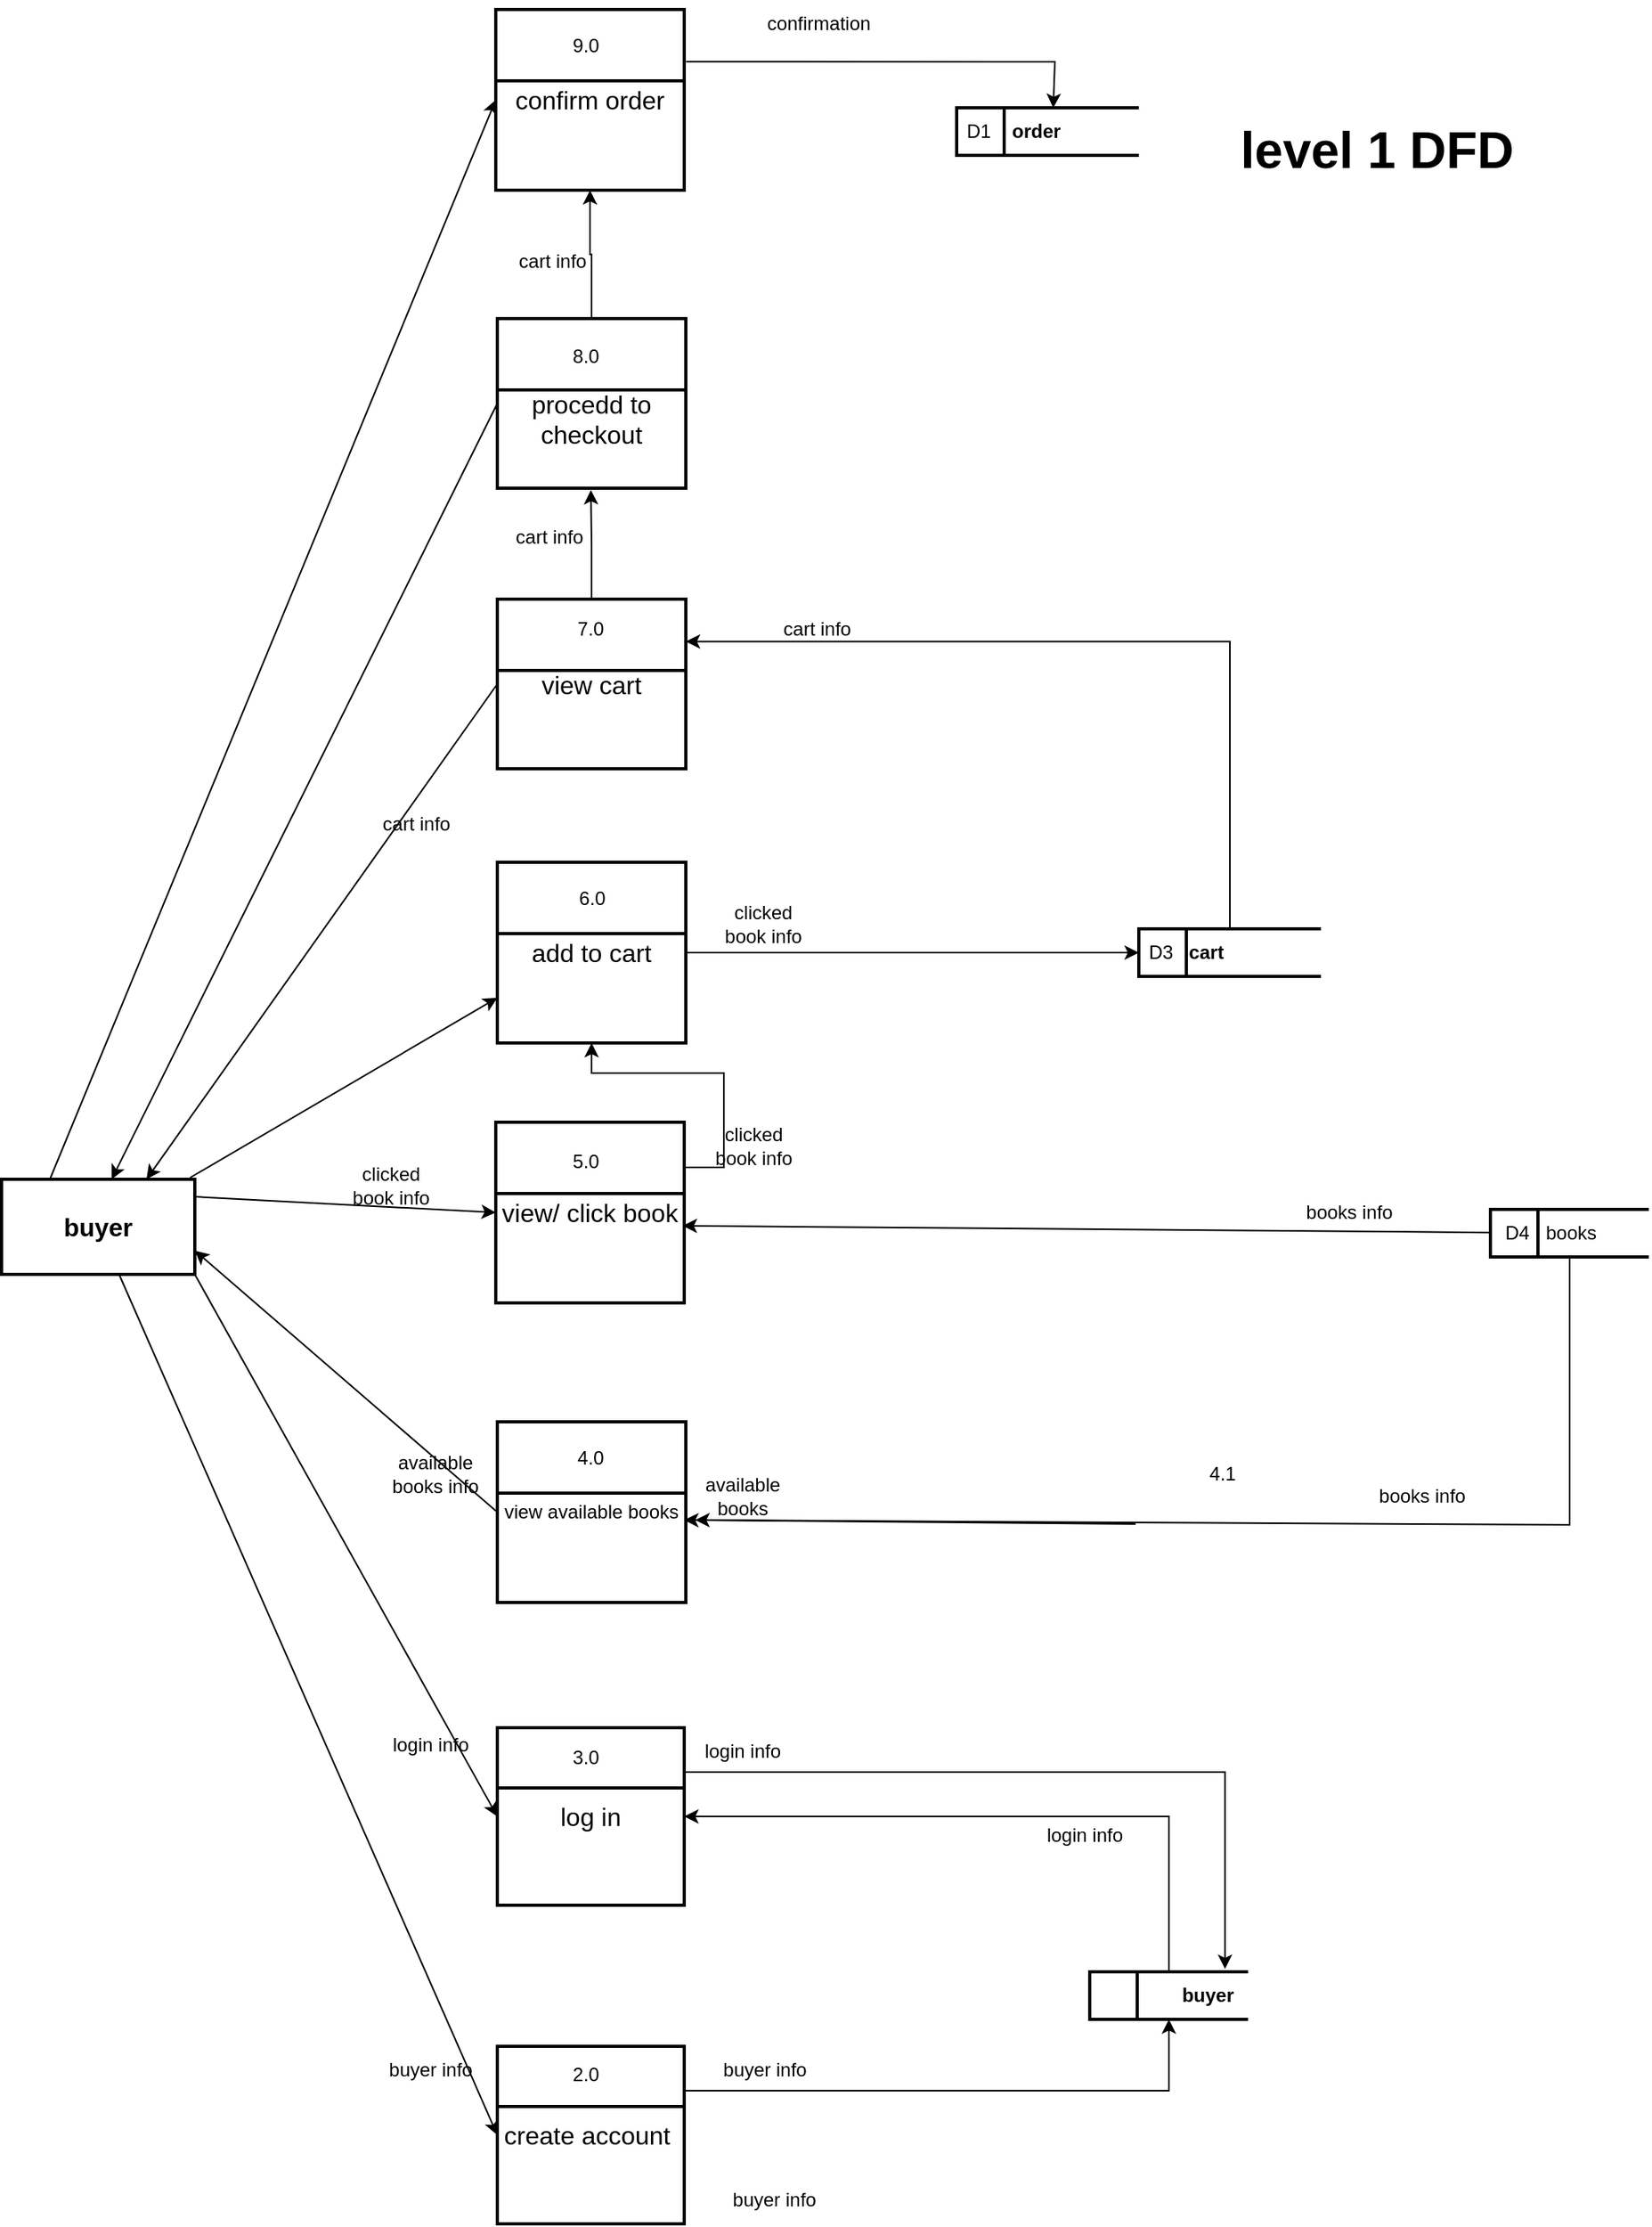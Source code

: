 <mxfile version="24.7.8">
  <diagram name="Page-1" id="5a8SUEydTBM5Mbdg6vdA">
    <mxGraphModel dx="3390" dy="2715" grid="0" gridSize="10" guides="1" tooltips="1" connect="1" arrows="1" fold="1" page="0" pageScale="1" pageWidth="827" pageHeight="1169" math="0" shadow="0">
      <root>
        <mxCell id="0" />
        <mxCell id="1" parent="0" />
        <mxCell id="0QgKimpwkoEhEV1Tv8lo-11" value="&lt;b&gt;&lt;font style=&quot;font-size: 32px;&quot;&gt;level 1 DFD&lt;/font&gt;&lt;/b&gt;" style="text;html=1;align=center;verticalAlign=middle;resizable=0;points=[];autosize=1;strokeColor=none;fillColor=none;fontSize=16;labelBackgroundColor=none;" parent="1" vertex="1">
          <mxGeometry x="170.5" y="-850" width="191" height="50" as="geometry" />
        </mxCell>
        <mxCell id="IVCb8C8DBGEB2nKKx3dU-30" style="edgeStyle=none;rounded=0;orthogonalLoop=1;jettySize=auto;html=1;exitX=1;exitY=1;exitDx=0;exitDy=0;entryX=0;entryY=0.5;entryDx=0;entryDy=0;" parent="1" source="0QgKimpwkoEhEV1Tv8lo-12" target="0QgKimpwkoEhEV1Tv8lo-20" edge="1">
          <mxGeometry relative="1" as="geometry" />
        </mxCell>
        <mxCell id="IVCb8C8DBGEB2nKKx3dU-31" style="edgeStyle=none;rounded=0;orthogonalLoop=1;jettySize=auto;html=1;entryX=0;entryY=0.5;entryDx=0;entryDy=0;" parent="1" source="0QgKimpwkoEhEV1Tv8lo-12" target="0QgKimpwkoEhEV1Tv8lo-15" edge="1">
          <mxGeometry relative="1" as="geometry" />
        </mxCell>
        <mxCell id="IVCb8C8DBGEB2nKKx3dU-35" style="edgeStyle=none;rounded=0;orthogonalLoop=1;jettySize=auto;html=1;entryX=0;entryY=0.5;entryDx=0;entryDy=0;exitX=1;exitY=0.183;exitDx=0;exitDy=0;exitPerimeter=0;" parent="1" source="0QgKimpwkoEhEV1Tv8lo-12" target="0QgKimpwkoEhEV1Tv8lo-44" edge="1">
          <mxGeometry relative="1" as="geometry">
            <Array as="points" />
          </mxGeometry>
        </mxCell>
        <mxCell id="IVCb8C8DBGEB2nKKx3dU-80" style="edgeStyle=none;rounded=0;orthogonalLoop=1;jettySize=auto;html=1;exitX=0.25;exitY=0;exitDx=0;exitDy=0;entryX=0;entryY=0.5;entryDx=0;entryDy=0;" parent="1" source="0QgKimpwkoEhEV1Tv8lo-12" target="IVCb8C8DBGEB2nKKx3dU-78" edge="1">
          <mxGeometry relative="1" as="geometry">
            <mxPoint x="-501.716" y="-574.5" as="sourcePoint" />
          </mxGeometry>
        </mxCell>
        <mxCell id="0QgKimpwkoEhEV1Tv8lo-12" value="&lt;span style=&quot;font-size: 16px;&quot;&gt;&lt;b&gt;buyer&lt;/b&gt;&lt;/span&gt;" style="rounded=0;whiteSpace=wrap;html=1;strokeWidth=2;labelBackgroundColor=none;" parent="1" vertex="1">
          <mxGeometry x="-602" y="-176" width="122" height="60" as="geometry" />
        </mxCell>
        <mxCell id="ee9ZjSAX5tZKKtO9ktXa-1" style="edgeStyle=orthogonalEdgeStyle;rounded=0;orthogonalLoop=1;jettySize=auto;html=1;exitX=0.5;exitY=0;exitDx=0;exitDy=0;entryX=1;entryY=0.5;entryDx=0;entryDy=0;" parent="1" source="0QgKimpwkoEhEV1Tv8lo-14" target="0QgKimpwkoEhEV1Tv8lo-20" edge="1">
          <mxGeometry relative="1" as="geometry" />
        </mxCell>
        <mxCell id="0QgKimpwkoEhEV1Tv8lo-14" value="&lt;b&gt;&lt;span style=&quot;white-space: pre;&quot;&gt;&#x9;&lt;/span&gt;&lt;span style=&quot;white-space: pre;&quot;&gt;&#x9;&lt;/span&gt;buyer&lt;/b&gt;" style="html=1;dashed=0;whiteSpace=wrap;shape=mxgraph.dfd.dataStoreID;align=left;spacingLeft=3;points=[[0,0],[0.5,0],[1,0],[0,0.5],[1,0.5],[0,1],[0.5,1],[1,1]];strokeWidth=2;labelBackgroundColor=none;" parent="1" vertex="1">
          <mxGeometry x="85" y="324" width="100" height="30" as="geometry" />
        </mxCell>
        <mxCell id="0QgKimpwkoEhEV1Tv8lo-15" value="&lt;font style=&quot;font-size: 16px;&quot;&gt;create account&amp;nbsp;&lt;/font&gt;" style="shape=internalStorage;whiteSpace=wrap;html=1;backgroundOutline=1;dx=0;dy=38;strokeWidth=2;labelBackgroundColor=none;" parent="1" vertex="1">
          <mxGeometry x="-289" y="371" width="118" height="112" as="geometry" />
        </mxCell>
        <mxCell id="Yw3bG8DfbvIrN_ZVLXQz-2" style="edgeStyle=orthogonalEdgeStyle;rounded=0;orthogonalLoop=1;jettySize=auto;html=1;exitX=1;exitY=0.25;exitDx=0;exitDy=0;entryX=0.854;entryY=-0.06;entryDx=0;entryDy=0;entryPerimeter=0;" parent="1" source="0QgKimpwkoEhEV1Tv8lo-20" target="0QgKimpwkoEhEV1Tv8lo-14" edge="1">
          <mxGeometry relative="1" as="geometry">
            <mxPoint x="-90" y="198" as="targetPoint" />
          </mxGeometry>
        </mxCell>
        <mxCell id="0QgKimpwkoEhEV1Tv8lo-20" value="&lt;font style=&quot;font-size: 16px;&quot;&gt;log in&lt;/font&gt;" style="shape=internalStorage;whiteSpace=wrap;html=1;backgroundOutline=1;dx=0;dy=38;strokeWidth=2;labelBackgroundColor=none;" parent="1" vertex="1">
          <mxGeometry x="-289" y="170" width="118" height="112" as="geometry" />
        </mxCell>
        <mxCell id="IVCb8C8DBGEB2nKKx3dU-76" style="edgeStyle=none;rounded=0;orthogonalLoop=1;jettySize=auto;html=1;entryX=0;entryY=1;entryDx=0;entryDy=0;" parent="1" source="0QgKimpwkoEhEV1Tv8lo-64" target="Yw3bG8DfbvIrN_ZVLXQz-35" edge="1">
          <mxGeometry relative="1" as="geometry">
            <Array as="points">
              <mxPoint x="388" y="42" />
            </Array>
            <mxPoint x="233" y="42" as="targetPoint" />
          </mxGeometry>
        </mxCell>
        <mxCell id="0QgKimpwkoEhEV1Tv8lo-64" value="&amp;nbsp; &amp;nbsp; &amp;nbsp; &amp;nbsp; &amp;nbsp;books" style="html=1;dashed=0;whiteSpace=wrap;shape=mxgraph.dfd.dataStoreID;align=left;spacingLeft=3;points=[[0,0],[0.5,0],[1,0],[0,0.5],[1,0.5],[0,1],[0.5,1],[1,1]];strokeWidth=2;labelBackgroundColor=none;" parent="1" vertex="1">
          <mxGeometry x="338" y="-157" width="100" height="30" as="geometry" />
        </mxCell>
        <mxCell id="IVCb8C8DBGEB2nKKx3dU-37" style="edgeStyle=none;rounded=0;orthogonalLoop=1;jettySize=auto;html=1;entryX=1;entryY=0.75;entryDx=0;entryDy=0;exitX=0;exitY=0.5;exitDx=0;exitDy=0;" parent="1" source="0QgKimpwkoEhEV1Tv8lo-67" target="0QgKimpwkoEhEV1Tv8lo-12" edge="1">
          <mxGeometry relative="1" as="geometry" />
        </mxCell>
        <mxCell id="0QgKimpwkoEhEV1Tv8lo-67" value="&lt;div&gt;view available books&lt;/div&gt;" style="shape=internalStorage;whiteSpace=wrap;html=1;backgroundOutline=1;dx=0;dy=45;strokeWidth=2;labelBackgroundColor=none;" parent="1" vertex="1">
          <mxGeometry x="-289" y="-23" width="119" height="114" as="geometry" />
        </mxCell>
        <mxCell id="0QgKimpwkoEhEV1Tv8lo-70" style="edgeStyle=none;curved=1;rounded=0;orthogonalLoop=1;jettySize=auto;html=1;exitX=0;exitY=0.75;exitDx=0;exitDy=0;fontSize=12;startSize=8;endSize=8;labelBackgroundColor=none;fontColor=default;" parent="1" source="0QgKimpwkoEhEV1Tv8lo-67" target="0QgKimpwkoEhEV1Tv8lo-67" edge="1">
          <mxGeometry relative="1" as="geometry" />
        </mxCell>
        <mxCell id="IVCb8C8DBGEB2nKKx3dU-50" style="edgeStyle=none;rounded=0;orthogonalLoop=1;jettySize=auto;html=1;exitX=0;exitY=0.5;exitDx=0;exitDy=0;entryX=0.75;entryY=0;entryDx=0;entryDy=0;" parent="1" source="IVCb8C8DBGEB2nKKx3dU-10" target="0QgKimpwkoEhEV1Tv8lo-12" edge="1">
          <mxGeometry relative="1" as="geometry">
            <mxPoint x="279" y="-583" as="targetPoint" />
          </mxGeometry>
        </mxCell>
        <mxCell id="wmI9wpp7zhTLXnRo9IfW-16" style="edgeStyle=orthogonalEdgeStyle;rounded=0;orthogonalLoop=1;jettySize=auto;html=1;exitX=0.5;exitY=0;exitDx=0;exitDy=0;" parent="1" source="IVCb8C8DBGEB2nKKx3dU-10" edge="1">
          <mxGeometry relative="1" as="geometry">
            <mxPoint x="-229.947" y="-610.842" as="targetPoint" />
          </mxGeometry>
        </mxCell>
        <mxCell id="IVCb8C8DBGEB2nKKx3dU-10" value="&lt;font style=&quot;font-size: 16px;&quot;&gt;view cart&lt;/font&gt;" style="shape=internalStorage;whiteSpace=wrap;html=1;backgroundOutline=1;dx=0;dy=45;strokeWidth=2;labelBackgroundColor=none;" parent="1" vertex="1">
          <mxGeometry x="-289" y="-542" width="119" height="107" as="geometry" />
        </mxCell>
        <mxCell id="IVCb8C8DBGEB2nKKx3dU-41" style="edgeStyle=none;rounded=0;orthogonalLoop=1;jettySize=auto;html=1;exitX=1;exitY=0.5;exitDx=0;exitDy=0;entryX=0;entryY=0.5;entryDx=0;entryDy=0;" parent="1" source="IVCb8C8DBGEB2nKKx3dU-11" target="IVCb8C8DBGEB2nKKx3dU-14" edge="1">
          <mxGeometry relative="1" as="geometry" />
        </mxCell>
        <mxCell id="IVCb8C8DBGEB2nKKx3dU-11" value="&lt;font style=&quot;font-size: 16px;&quot;&gt;add to cart&lt;/font&gt;" style="shape=internalStorage;whiteSpace=wrap;html=1;backgroundOutline=1;dx=0;dy=45;strokeWidth=2;labelBackgroundColor=none;" parent="1" vertex="1">
          <mxGeometry x="-289" y="-376" width="119" height="114" as="geometry" />
        </mxCell>
        <mxCell id="Yw3bG8DfbvIrN_ZVLXQz-14" style="edgeStyle=orthogonalEdgeStyle;rounded=0;orthogonalLoop=1;jettySize=auto;html=1;exitX=0.5;exitY=0;exitDx=0;exitDy=0;entryX=1;entryY=0.25;entryDx=0;entryDy=0;" parent="1" source="IVCb8C8DBGEB2nKKx3dU-14" target="IVCb8C8DBGEB2nKKx3dU-10" edge="1">
          <mxGeometry relative="1" as="geometry" />
        </mxCell>
        <mxCell id="IVCb8C8DBGEB2nKKx3dU-14" value="&lt;b&gt;&amp;nbsp; &amp;nbsp; &amp;nbsp; &amp;nbsp; cart&lt;/b&gt;" style="html=1;dashed=0;whiteSpace=wrap;shape=mxgraph.dfd.dataStoreID;align=left;spacingLeft=3;points=[[0,0],[0.5,0],[1,0],[0,0.5],[1,0.5],[0,1],[0.5,1],[1,1]];strokeWidth=2;labelBackgroundColor=none;" parent="1" vertex="1">
          <mxGeometry x="116" y="-334" width="115" height="30" as="geometry" />
        </mxCell>
        <mxCell id="IVCb8C8DBGEB2nKKx3dU-36" style="edgeStyle=none;rounded=0;orthogonalLoop=1;jettySize=auto;html=1;exitX=0.5;exitY=1;exitDx=0;exitDy=0;" parent="1" source="0QgKimpwkoEhEV1Tv8lo-67" target="0QgKimpwkoEhEV1Tv8lo-67" edge="1">
          <mxGeometry relative="1" as="geometry" />
        </mxCell>
        <mxCell id="IVCb8C8DBGEB2nKKx3dU-44" style="edgeStyle=none;rounded=0;orthogonalLoop=1;jettySize=auto;html=1;entryX=0.992;entryY=0.573;entryDx=0;entryDy=0;entryPerimeter=0;" parent="1" source="0QgKimpwkoEhEV1Tv8lo-64" target="0QgKimpwkoEhEV1Tv8lo-44" edge="1">
          <mxGeometry relative="1" as="geometry" />
        </mxCell>
        <mxCell id="IVCb8C8DBGEB2nKKx3dU-77" style="edgeStyle=none;rounded=0;orthogonalLoop=1;jettySize=auto;html=1;" parent="1" edge="1">
          <mxGeometry relative="1" as="geometry">
            <mxPoint x="-171" y="39" as="targetPoint" />
            <mxPoint x="114" y="41.482" as="sourcePoint" />
          </mxGeometry>
        </mxCell>
        <mxCell id="IVCb8C8DBGEB2nKKx3dU-73" style="edgeStyle=none;curved=1;rounded=0;orthogonalLoop=1;jettySize=auto;html=1;exitX=0;exitY=0.75;exitDx=0;exitDy=0;fontSize=12;startSize=8;endSize=8;labelBackgroundColor=none;fontColor=default;" parent="1" edge="1">
          <mxGeometry relative="1" as="geometry">
            <mxPoint x="114" y="70.5" as="sourcePoint" />
            <mxPoint x="114" y="70.5" as="targetPoint" />
          </mxGeometry>
        </mxCell>
        <mxCell id="IVCb8C8DBGEB2nKKx3dU-74" style="edgeStyle=none;rounded=0;orthogonalLoop=1;jettySize=auto;html=1;exitX=0.5;exitY=1;exitDx=0;exitDy=0;" parent="1" edge="1">
          <mxGeometry relative="1" as="geometry">
            <mxPoint x="173.5" y="99" as="sourcePoint" />
            <mxPoint x="173.5" y="99" as="targetPoint" />
          </mxGeometry>
        </mxCell>
        <mxCell id="IVCb8C8DBGEB2nKKx3dU-83" style="edgeStyle=none;rounded=0;orthogonalLoop=1;jettySize=auto;html=1;exitX=1.01;exitY=0.288;exitDx=0;exitDy=0;entryX=0.53;entryY=0.003;entryDx=0;entryDy=0;entryPerimeter=0;exitPerimeter=0;" parent="1" source="IVCb8C8DBGEB2nKKx3dU-78" target="IVCb8C8DBGEB2nKKx3dU-81" edge="1">
          <mxGeometry relative="1" as="geometry">
            <Array as="points">
              <mxPoint x="63" y="-881" />
            </Array>
            <mxPoint x="60.5" y="-888" as="targetPoint" />
          </mxGeometry>
        </mxCell>
        <mxCell id="IVCb8C8DBGEB2nKKx3dU-78" value="&lt;span style=&quot;font-size: 16px;&quot;&gt;confirm order&lt;/span&gt;" style="shape=internalStorage;whiteSpace=wrap;html=1;backgroundOutline=1;dx=0;dy=45;strokeWidth=2;labelBackgroundColor=none;" parent="1" vertex="1">
          <mxGeometry x="-290" y="-914" width="119" height="114" as="geometry" />
        </mxCell>
        <mxCell id="IVCb8C8DBGEB2nKKx3dU-81" value="&lt;b&gt;&amp;nbsp; &amp;nbsp; &amp;nbsp; &amp;nbsp; &amp;nbsp;order&lt;/b&gt;" style="html=1;dashed=0;whiteSpace=wrap;shape=mxgraph.dfd.dataStoreID;align=left;spacingLeft=3;points=[[0,0],[0.5,0],[1,0],[0,0.5],[1,0.5],[0,1],[0.5,1],[1,1]];strokeWidth=2;labelBackgroundColor=none;" parent="1" vertex="1">
          <mxGeometry x="1" y="-852" width="115" height="30" as="geometry" />
        </mxCell>
        <mxCell id="0QgKimpwkoEhEV1Tv8lo-44" value="&lt;font style=&quot;font-size: 16px;&quot;&gt;view/ click book&lt;/font&gt;" style="shape=internalStorage;whiteSpace=wrap;html=1;backgroundOutline=1;dx=0;dy=45;strokeWidth=2;labelBackgroundColor=none;" parent="1" vertex="1">
          <mxGeometry x="-290" y="-212" width="119" height="114" as="geometry" />
        </mxCell>
        <mxCell id="Yw3bG8DfbvIrN_ZVLXQz-4" style="edgeStyle=orthogonalEdgeStyle;rounded=0;orthogonalLoop=1;jettySize=auto;html=1;exitX=1;exitY=0.25;exitDx=0;exitDy=0;entryX=0.5;entryY=1;entryDx=0;entryDy=0;" parent="1" source="0QgKimpwkoEhEV1Tv8lo-15" target="0QgKimpwkoEhEV1Tv8lo-14" edge="1">
          <mxGeometry relative="1" as="geometry" />
        </mxCell>
        <mxCell id="Yw3bG8DfbvIrN_ZVLXQz-17" style="edgeStyle=orthogonalEdgeStyle;rounded=0;orthogonalLoop=1;jettySize=auto;html=1;exitX=1;exitY=0.25;exitDx=0;exitDy=0;entryX=0.5;entryY=1;entryDx=0;entryDy=0;" parent="1" source="0QgKimpwkoEhEV1Tv8lo-44" target="IVCb8C8DBGEB2nKKx3dU-11" edge="1">
          <mxGeometry relative="1" as="geometry">
            <Array as="points">
              <mxPoint x="-146" y="-183" />
              <mxPoint x="-146" y="-243" />
              <mxPoint x="-230" y="-243" />
            </Array>
          </mxGeometry>
        </mxCell>
        <mxCell id="Yw3bG8DfbvIrN_ZVLXQz-22" value="buyer info" style="text;html=1;align=center;verticalAlign=middle;whiteSpace=wrap;rounded=0;" parent="1" vertex="1">
          <mxGeometry x="-361" y="371" width="60" height="30" as="geometry" />
        </mxCell>
        <mxCell id="Yw3bG8DfbvIrN_ZVLXQz-24" value="buyer info" style="text;html=1;align=center;verticalAlign=middle;whiteSpace=wrap;rounded=0;" parent="1" vertex="1">
          <mxGeometry x="-144" y="453" width="60" height="30" as="geometry" />
        </mxCell>
        <mxCell id="Yw3bG8DfbvIrN_ZVLXQz-25" value="buyer info" style="text;html=1;align=center;verticalAlign=middle;whiteSpace=wrap;rounded=0;" parent="1" vertex="1">
          <mxGeometry x="-150" y="371" width="60" height="30" as="geometry" />
        </mxCell>
        <mxCell id="Yw3bG8DfbvIrN_ZVLXQz-26" value="login info" style="text;html=1;align=center;verticalAlign=middle;whiteSpace=wrap;rounded=0;" parent="1" vertex="1">
          <mxGeometry x="-361" y="166" width="60" height="30" as="geometry" />
        </mxCell>
        <mxCell id="Yw3bG8DfbvIrN_ZVLXQz-28" value="login info" style="text;html=1;align=center;verticalAlign=middle;whiteSpace=wrap;rounded=0;" parent="1" vertex="1">
          <mxGeometry x="-164" y="170" width="60" height="30" as="geometry" />
        </mxCell>
        <mxCell id="Yw3bG8DfbvIrN_ZVLXQz-30" value="login info" style="text;html=1;align=center;verticalAlign=middle;whiteSpace=wrap;rounded=0;" parent="1" vertex="1">
          <mxGeometry x="52" y="223" width="60" height="30" as="geometry" />
        </mxCell>
        <mxCell id="Yw3bG8DfbvIrN_ZVLXQz-33" value="available books info" style="text;html=1;align=center;verticalAlign=middle;whiteSpace=wrap;rounded=0;" parent="1" vertex="1">
          <mxGeometry x="-358" y="-5" width="60" height="30" as="geometry" />
        </mxCell>
        <mxCell id="Yw3bG8DfbvIrN_ZVLXQz-35" value="available books" style="text;html=1;align=center;verticalAlign=middle;whiteSpace=wrap;rounded=0;" parent="1" vertex="1">
          <mxGeometry x="-164" y="9" width="60" height="30" as="geometry" />
        </mxCell>
        <mxCell id="Yw3bG8DfbvIrN_ZVLXQz-37" value="books info" style="text;html=1;align=center;verticalAlign=middle;whiteSpace=wrap;rounded=0;" parent="1" vertex="1">
          <mxGeometry x="265" y="9" width="60" height="30" as="geometry" />
        </mxCell>
        <mxCell id="Yw3bG8DfbvIrN_ZVLXQz-38" value="books info" style="text;html=1;align=center;verticalAlign=middle;whiteSpace=wrap;rounded=0;" parent="1" vertex="1">
          <mxGeometry x="219" y="-170" width="60" height="30" as="geometry" />
        </mxCell>
        <mxCell id="Yw3bG8DfbvIrN_ZVLXQz-39" value="clicked book info" style="text;html=1;align=center;verticalAlign=middle;whiteSpace=wrap;rounded=0;" parent="1" vertex="1">
          <mxGeometry x="-385" y="-187" width="58" height="30" as="geometry" />
        </mxCell>
        <mxCell id="Yw3bG8DfbvIrN_ZVLXQz-43" value="clicked book info" style="text;html=1;align=center;verticalAlign=middle;whiteSpace=wrap;rounded=0;" parent="1" vertex="1">
          <mxGeometry x="-151" y="-352" width="60" height="30" as="geometry" />
        </mxCell>
        <mxCell id="Yw3bG8DfbvIrN_ZVLXQz-46" value="confirmation" style="text;html=1;align=center;verticalAlign=middle;whiteSpace=wrap;rounded=0;" parent="1" vertex="1">
          <mxGeometry x="-116" y="-920" width="60" height="30" as="geometry" />
        </mxCell>
        <mxCell id="Yw3bG8DfbvIrN_ZVLXQz-47" value="cart info" style="text;html=1;align=center;verticalAlign=middle;whiteSpace=wrap;rounded=0;" parent="1" vertex="1">
          <mxGeometry x="-370" y="-415" width="60" height="30" as="geometry" />
        </mxCell>
        <mxCell id="Yw3bG8DfbvIrN_ZVLXQz-48" value="cart info" style="text;html=1;align=center;verticalAlign=middle;whiteSpace=wrap;rounded=0;" parent="1" vertex="1">
          <mxGeometry x="-117" y="-538" width="60" height="30" as="geometry" />
        </mxCell>
        <mxCell id="DRoF5h4D-uH2BKeEe5Hj-6" value="2.0" style="text;html=1;align=center;verticalAlign=middle;whiteSpace=wrap;rounded=0;" parent="1" vertex="1">
          <mxGeometry x="-263" y="374" width="60" height="30" as="geometry" />
        </mxCell>
        <mxCell id="DRoF5h4D-uH2BKeEe5Hj-7" value="3.0" style="text;html=1;align=center;verticalAlign=middle;whiteSpace=wrap;rounded=0;" parent="1" vertex="1">
          <mxGeometry x="-263" y="174" width="60" height="30" as="geometry" />
        </mxCell>
        <mxCell id="DRoF5h4D-uH2BKeEe5Hj-8" value="4.1" style="text;html=1;align=center;verticalAlign=middle;whiteSpace=wrap;rounded=0;" parent="1" vertex="1">
          <mxGeometry x="139" y="-5" width="60" height="30" as="geometry" />
        </mxCell>
        <mxCell id="DRoF5h4D-uH2BKeEe5Hj-9" value="4.0" style="text;html=1;align=center;verticalAlign=middle;whiteSpace=wrap;rounded=0;" parent="1" vertex="1">
          <mxGeometry x="-260.5" y="-15" width="60" height="30" as="geometry" />
        </mxCell>
        <mxCell id="DRoF5h4D-uH2BKeEe5Hj-10" value="6.0" style="text;html=1;align=center;verticalAlign=middle;whiteSpace=wrap;rounded=0;" parent="1" vertex="1">
          <mxGeometry x="-259.5" y="-368" width="60" height="30" as="geometry" />
        </mxCell>
        <mxCell id="DRoF5h4D-uH2BKeEe5Hj-11" value="5.0" style="text;html=1;align=center;verticalAlign=middle;whiteSpace=wrap;rounded=0;" parent="1" vertex="1">
          <mxGeometry x="-263" y="-202" width="60" height="30" as="geometry" />
        </mxCell>
        <mxCell id="DRoF5h4D-uH2BKeEe5Hj-16" value="7.0" style="text;html=1;align=center;verticalAlign=middle;whiteSpace=wrap;rounded=0;" parent="1" vertex="1">
          <mxGeometry x="-260.5" y="-538" width="60" height="30" as="geometry" />
        </mxCell>
        <mxCell id="wmI9wpp7zhTLXnRo9IfW-18" style="edgeStyle=orthogonalEdgeStyle;rounded=0;orthogonalLoop=1;jettySize=auto;html=1;exitX=0.5;exitY=0;exitDx=0;exitDy=0;entryX=0.5;entryY=1;entryDx=0;entryDy=0;" parent="1" source="TXvVg1PiItPzL4yObo3--3" target="IVCb8C8DBGEB2nKKx3dU-78" edge="1">
          <mxGeometry relative="1" as="geometry" />
        </mxCell>
        <mxCell id="TXvVg1PiItPzL4yObo3--3" value="&lt;div&gt;&lt;font style=&quot;font-size: 16px;&quot;&gt;&lt;br&gt;&lt;/font&gt;&lt;/div&gt;&lt;font style=&quot;font-size: 16px;&quot;&gt;procedd to checkout&lt;/font&gt;" style="shape=internalStorage;whiteSpace=wrap;html=1;backgroundOutline=1;dx=0;dy=45;strokeWidth=2;labelBackgroundColor=none;" parent="1" vertex="1">
          <mxGeometry x="-289" y="-719" width="119" height="107" as="geometry" />
        </mxCell>
        <mxCell id="TXvVg1PiItPzL4yObo3--4" style="edgeStyle=none;rounded=0;orthogonalLoop=1;jettySize=auto;html=1;exitX=0;exitY=0.5;exitDx=0;exitDy=0;entryX=0.702;entryY=-0.018;entryDx=0;entryDy=0;entryPerimeter=0;" parent="1" source="TXvVg1PiItPzL4yObo3--3" edge="1">
          <mxGeometry relative="1" as="geometry">
            <mxPoint x="-532.5" y="-176" as="targetPoint" />
            <mxPoint x="-345.5" y="-832" as="sourcePoint" />
          </mxGeometry>
        </mxCell>
        <mxCell id="TXvVg1PiItPzL4yObo3--5" value="8.0" style="text;html=1;align=center;verticalAlign=middle;whiteSpace=wrap;rounded=0;" parent="1" vertex="1">
          <mxGeometry x="-263" y="-710" width="60" height="30" as="geometry" />
        </mxCell>
        <mxCell id="XvehVMpuPs54WJjvIu0x-2" value="9.0" style="text;html=1;align=center;verticalAlign=middle;whiteSpace=wrap;rounded=0;" parent="1" vertex="1">
          <mxGeometry x="-263" y="-906" width="60" height="30" as="geometry" />
        </mxCell>
        <mxCell id="GQG8uqT26CS6RamLYZfu-1" value="D1" style="text;html=1;align=center;verticalAlign=middle;whiteSpace=wrap;rounded=0;" parent="1" vertex="1">
          <mxGeometry x="-15" y="-852" width="60" height="30" as="geometry" />
        </mxCell>
        <mxCell id="GQG8uqT26CS6RamLYZfu-2" value="D4" style="text;html=1;align=center;verticalAlign=middle;whiteSpace=wrap;rounded=0;" parent="1" vertex="1">
          <mxGeometry x="325" y="-157" width="60" height="30" as="geometry" />
        </mxCell>
        <mxCell id="GQG8uqT26CS6RamLYZfu-3" value="D3" style="text;html=1;align=center;verticalAlign=middle;whiteSpace=wrap;rounded=0;" parent="1" vertex="1">
          <mxGeometry x="100" y="-334" width="60" height="30" as="geometry" />
        </mxCell>
        <mxCell id="wmI9wpp7zhTLXnRo9IfW-4" value="" style="endArrow=classic;html=1;rounded=0;entryX=0;entryY=0.75;entryDx=0;entryDy=0;" parent="1" target="IVCb8C8DBGEB2nKKx3dU-11" edge="1">
          <mxGeometry width="50" height="50" relative="1" as="geometry">
            <mxPoint x="-483" y="-177" as="sourcePoint" />
            <mxPoint x="143" y="-147" as="targetPoint" />
          </mxGeometry>
        </mxCell>
        <mxCell id="wmI9wpp7zhTLXnRo9IfW-15" value="clicked book info" style="text;html=1;align=center;verticalAlign=middle;whiteSpace=wrap;rounded=0;" parent="1" vertex="1">
          <mxGeometry x="-157" y="-212" width="60" height="30" as="geometry" />
        </mxCell>
        <mxCell id="wmI9wpp7zhTLXnRo9IfW-17" value="cart info" style="text;html=1;align=center;verticalAlign=middle;whiteSpace=wrap;rounded=0;" parent="1" vertex="1">
          <mxGeometry x="-286" y="-596" width="60" height="30" as="geometry" />
        </mxCell>
        <mxCell id="wmI9wpp7zhTLXnRo9IfW-19" value="cart info" style="text;html=1;align=center;verticalAlign=middle;whiteSpace=wrap;rounded=0;" parent="1" vertex="1">
          <mxGeometry x="-284" y="-770" width="60" height="30" as="geometry" />
        </mxCell>
      </root>
    </mxGraphModel>
  </diagram>
</mxfile>
